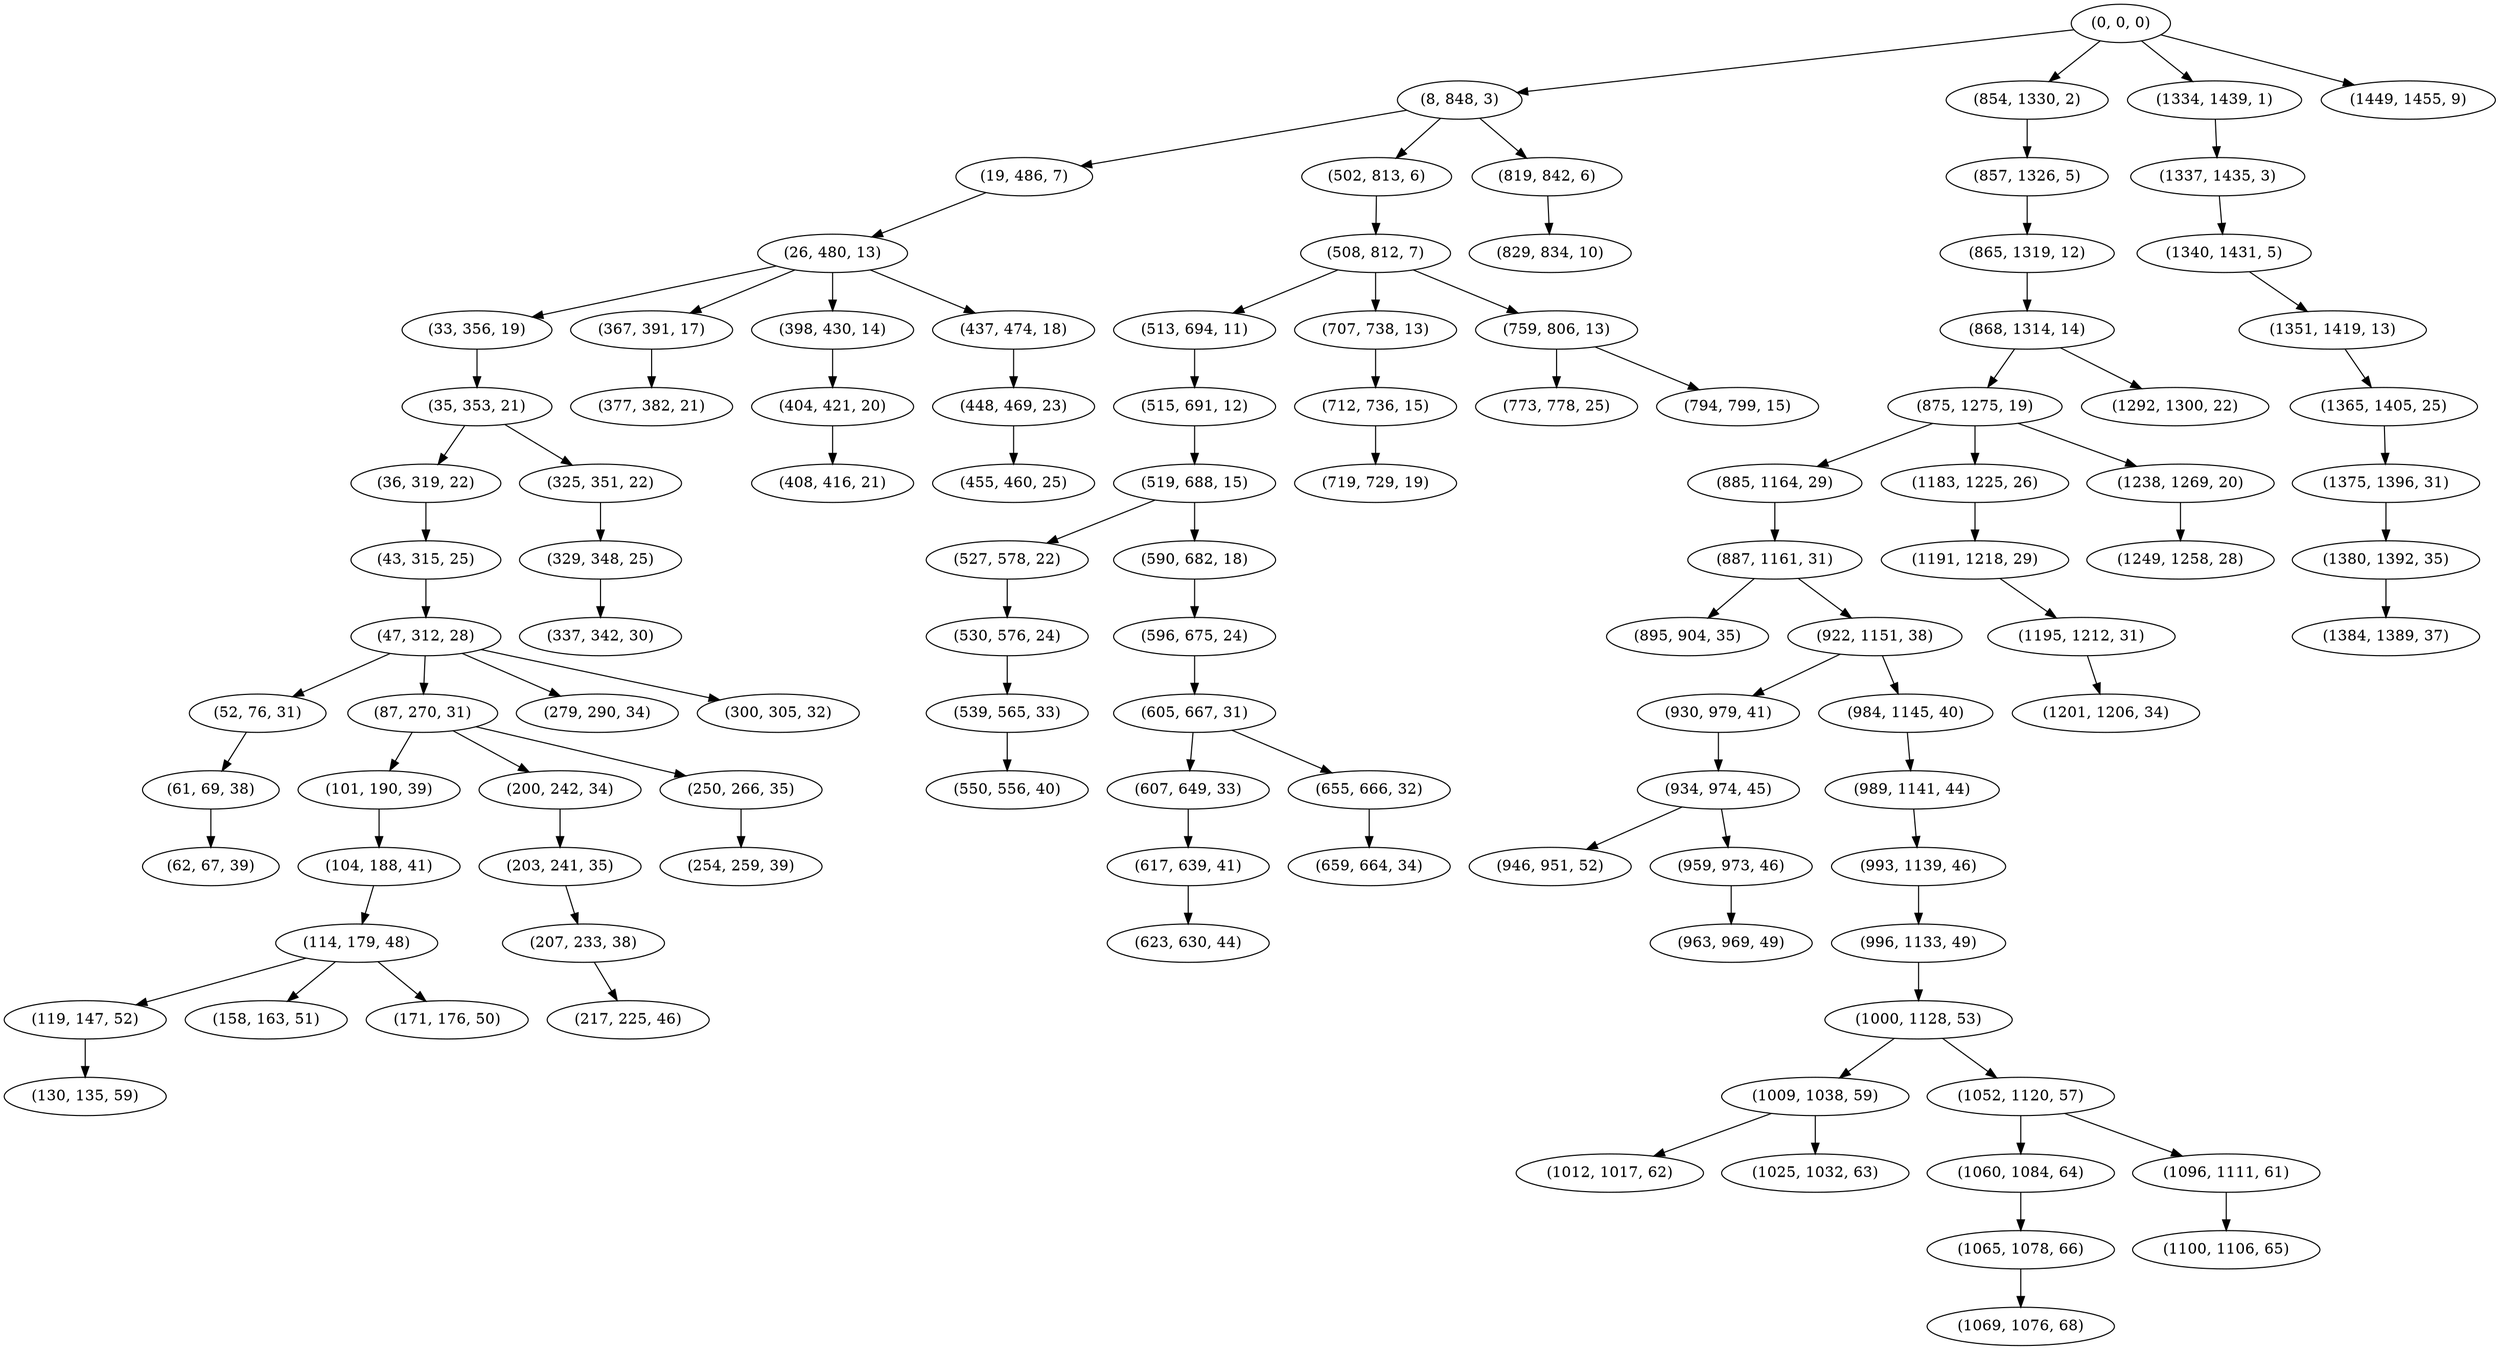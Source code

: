 digraph tree {
    "(0, 0, 0)";
    "(8, 848, 3)";
    "(19, 486, 7)";
    "(26, 480, 13)";
    "(33, 356, 19)";
    "(35, 353, 21)";
    "(36, 319, 22)";
    "(43, 315, 25)";
    "(47, 312, 28)";
    "(52, 76, 31)";
    "(61, 69, 38)";
    "(62, 67, 39)";
    "(87, 270, 31)";
    "(101, 190, 39)";
    "(104, 188, 41)";
    "(114, 179, 48)";
    "(119, 147, 52)";
    "(130, 135, 59)";
    "(158, 163, 51)";
    "(171, 176, 50)";
    "(200, 242, 34)";
    "(203, 241, 35)";
    "(207, 233, 38)";
    "(217, 225, 46)";
    "(250, 266, 35)";
    "(254, 259, 39)";
    "(279, 290, 34)";
    "(300, 305, 32)";
    "(325, 351, 22)";
    "(329, 348, 25)";
    "(337, 342, 30)";
    "(367, 391, 17)";
    "(377, 382, 21)";
    "(398, 430, 14)";
    "(404, 421, 20)";
    "(408, 416, 21)";
    "(437, 474, 18)";
    "(448, 469, 23)";
    "(455, 460, 25)";
    "(502, 813, 6)";
    "(508, 812, 7)";
    "(513, 694, 11)";
    "(515, 691, 12)";
    "(519, 688, 15)";
    "(527, 578, 22)";
    "(530, 576, 24)";
    "(539, 565, 33)";
    "(550, 556, 40)";
    "(590, 682, 18)";
    "(596, 675, 24)";
    "(605, 667, 31)";
    "(607, 649, 33)";
    "(617, 639, 41)";
    "(623, 630, 44)";
    "(655, 666, 32)";
    "(659, 664, 34)";
    "(707, 738, 13)";
    "(712, 736, 15)";
    "(719, 729, 19)";
    "(759, 806, 13)";
    "(773, 778, 25)";
    "(794, 799, 15)";
    "(819, 842, 6)";
    "(829, 834, 10)";
    "(854, 1330, 2)";
    "(857, 1326, 5)";
    "(865, 1319, 12)";
    "(868, 1314, 14)";
    "(875, 1275, 19)";
    "(885, 1164, 29)";
    "(887, 1161, 31)";
    "(895, 904, 35)";
    "(922, 1151, 38)";
    "(930, 979, 41)";
    "(934, 974, 45)";
    "(946, 951, 52)";
    "(959, 973, 46)";
    "(963, 969, 49)";
    "(984, 1145, 40)";
    "(989, 1141, 44)";
    "(993, 1139, 46)";
    "(996, 1133, 49)";
    "(1000, 1128, 53)";
    "(1009, 1038, 59)";
    "(1012, 1017, 62)";
    "(1025, 1032, 63)";
    "(1052, 1120, 57)";
    "(1060, 1084, 64)";
    "(1065, 1078, 66)";
    "(1069, 1076, 68)";
    "(1096, 1111, 61)";
    "(1100, 1106, 65)";
    "(1183, 1225, 26)";
    "(1191, 1218, 29)";
    "(1195, 1212, 31)";
    "(1201, 1206, 34)";
    "(1238, 1269, 20)";
    "(1249, 1258, 28)";
    "(1292, 1300, 22)";
    "(1334, 1439, 1)";
    "(1337, 1435, 3)";
    "(1340, 1431, 5)";
    "(1351, 1419, 13)";
    "(1365, 1405, 25)";
    "(1375, 1396, 31)";
    "(1380, 1392, 35)";
    "(1384, 1389, 37)";
    "(1449, 1455, 9)";
    "(0, 0, 0)" -> "(8, 848, 3)";
    "(0, 0, 0)" -> "(854, 1330, 2)";
    "(0, 0, 0)" -> "(1334, 1439, 1)";
    "(0, 0, 0)" -> "(1449, 1455, 9)";
    "(8, 848, 3)" -> "(19, 486, 7)";
    "(8, 848, 3)" -> "(502, 813, 6)";
    "(8, 848, 3)" -> "(819, 842, 6)";
    "(19, 486, 7)" -> "(26, 480, 13)";
    "(26, 480, 13)" -> "(33, 356, 19)";
    "(26, 480, 13)" -> "(367, 391, 17)";
    "(26, 480, 13)" -> "(398, 430, 14)";
    "(26, 480, 13)" -> "(437, 474, 18)";
    "(33, 356, 19)" -> "(35, 353, 21)";
    "(35, 353, 21)" -> "(36, 319, 22)";
    "(35, 353, 21)" -> "(325, 351, 22)";
    "(36, 319, 22)" -> "(43, 315, 25)";
    "(43, 315, 25)" -> "(47, 312, 28)";
    "(47, 312, 28)" -> "(52, 76, 31)";
    "(47, 312, 28)" -> "(87, 270, 31)";
    "(47, 312, 28)" -> "(279, 290, 34)";
    "(47, 312, 28)" -> "(300, 305, 32)";
    "(52, 76, 31)" -> "(61, 69, 38)";
    "(61, 69, 38)" -> "(62, 67, 39)";
    "(87, 270, 31)" -> "(101, 190, 39)";
    "(87, 270, 31)" -> "(200, 242, 34)";
    "(87, 270, 31)" -> "(250, 266, 35)";
    "(101, 190, 39)" -> "(104, 188, 41)";
    "(104, 188, 41)" -> "(114, 179, 48)";
    "(114, 179, 48)" -> "(119, 147, 52)";
    "(114, 179, 48)" -> "(158, 163, 51)";
    "(114, 179, 48)" -> "(171, 176, 50)";
    "(119, 147, 52)" -> "(130, 135, 59)";
    "(200, 242, 34)" -> "(203, 241, 35)";
    "(203, 241, 35)" -> "(207, 233, 38)";
    "(207, 233, 38)" -> "(217, 225, 46)";
    "(250, 266, 35)" -> "(254, 259, 39)";
    "(325, 351, 22)" -> "(329, 348, 25)";
    "(329, 348, 25)" -> "(337, 342, 30)";
    "(367, 391, 17)" -> "(377, 382, 21)";
    "(398, 430, 14)" -> "(404, 421, 20)";
    "(404, 421, 20)" -> "(408, 416, 21)";
    "(437, 474, 18)" -> "(448, 469, 23)";
    "(448, 469, 23)" -> "(455, 460, 25)";
    "(502, 813, 6)" -> "(508, 812, 7)";
    "(508, 812, 7)" -> "(513, 694, 11)";
    "(508, 812, 7)" -> "(707, 738, 13)";
    "(508, 812, 7)" -> "(759, 806, 13)";
    "(513, 694, 11)" -> "(515, 691, 12)";
    "(515, 691, 12)" -> "(519, 688, 15)";
    "(519, 688, 15)" -> "(527, 578, 22)";
    "(519, 688, 15)" -> "(590, 682, 18)";
    "(527, 578, 22)" -> "(530, 576, 24)";
    "(530, 576, 24)" -> "(539, 565, 33)";
    "(539, 565, 33)" -> "(550, 556, 40)";
    "(590, 682, 18)" -> "(596, 675, 24)";
    "(596, 675, 24)" -> "(605, 667, 31)";
    "(605, 667, 31)" -> "(607, 649, 33)";
    "(605, 667, 31)" -> "(655, 666, 32)";
    "(607, 649, 33)" -> "(617, 639, 41)";
    "(617, 639, 41)" -> "(623, 630, 44)";
    "(655, 666, 32)" -> "(659, 664, 34)";
    "(707, 738, 13)" -> "(712, 736, 15)";
    "(712, 736, 15)" -> "(719, 729, 19)";
    "(759, 806, 13)" -> "(773, 778, 25)";
    "(759, 806, 13)" -> "(794, 799, 15)";
    "(819, 842, 6)" -> "(829, 834, 10)";
    "(854, 1330, 2)" -> "(857, 1326, 5)";
    "(857, 1326, 5)" -> "(865, 1319, 12)";
    "(865, 1319, 12)" -> "(868, 1314, 14)";
    "(868, 1314, 14)" -> "(875, 1275, 19)";
    "(868, 1314, 14)" -> "(1292, 1300, 22)";
    "(875, 1275, 19)" -> "(885, 1164, 29)";
    "(875, 1275, 19)" -> "(1183, 1225, 26)";
    "(875, 1275, 19)" -> "(1238, 1269, 20)";
    "(885, 1164, 29)" -> "(887, 1161, 31)";
    "(887, 1161, 31)" -> "(895, 904, 35)";
    "(887, 1161, 31)" -> "(922, 1151, 38)";
    "(922, 1151, 38)" -> "(930, 979, 41)";
    "(922, 1151, 38)" -> "(984, 1145, 40)";
    "(930, 979, 41)" -> "(934, 974, 45)";
    "(934, 974, 45)" -> "(946, 951, 52)";
    "(934, 974, 45)" -> "(959, 973, 46)";
    "(959, 973, 46)" -> "(963, 969, 49)";
    "(984, 1145, 40)" -> "(989, 1141, 44)";
    "(989, 1141, 44)" -> "(993, 1139, 46)";
    "(993, 1139, 46)" -> "(996, 1133, 49)";
    "(996, 1133, 49)" -> "(1000, 1128, 53)";
    "(1000, 1128, 53)" -> "(1009, 1038, 59)";
    "(1000, 1128, 53)" -> "(1052, 1120, 57)";
    "(1009, 1038, 59)" -> "(1012, 1017, 62)";
    "(1009, 1038, 59)" -> "(1025, 1032, 63)";
    "(1052, 1120, 57)" -> "(1060, 1084, 64)";
    "(1052, 1120, 57)" -> "(1096, 1111, 61)";
    "(1060, 1084, 64)" -> "(1065, 1078, 66)";
    "(1065, 1078, 66)" -> "(1069, 1076, 68)";
    "(1096, 1111, 61)" -> "(1100, 1106, 65)";
    "(1183, 1225, 26)" -> "(1191, 1218, 29)";
    "(1191, 1218, 29)" -> "(1195, 1212, 31)";
    "(1195, 1212, 31)" -> "(1201, 1206, 34)";
    "(1238, 1269, 20)" -> "(1249, 1258, 28)";
    "(1334, 1439, 1)" -> "(1337, 1435, 3)";
    "(1337, 1435, 3)" -> "(1340, 1431, 5)";
    "(1340, 1431, 5)" -> "(1351, 1419, 13)";
    "(1351, 1419, 13)" -> "(1365, 1405, 25)";
    "(1365, 1405, 25)" -> "(1375, 1396, 31)";
    "(1375, 1396, 31)" -> "(1380, 1392, 35)";
    "(1380, 1392, 35)" -> "(1384, 1389, 37)";
}
